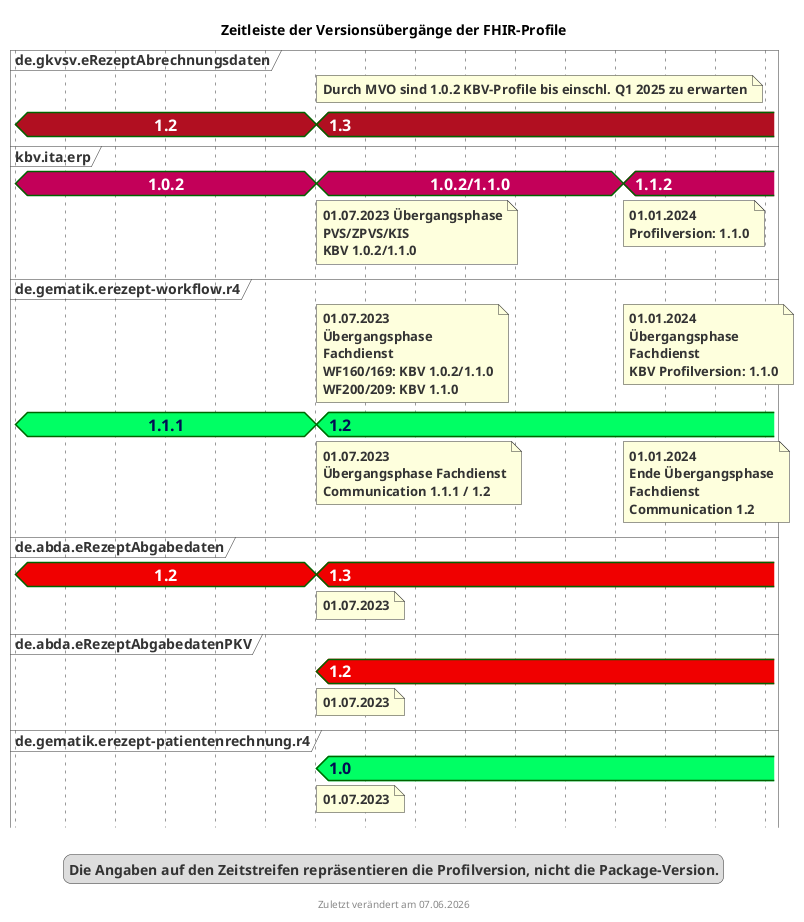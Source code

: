 @startuml fhir_version_timeline
<style>
timingDiagram {
  .kbvcolor {
    FontColor #ffffff
    Fontsize 16
    FontStyle bold
    Backgroundcolor #c30059
  }
  .gematikcolor {
    FontColor #000e52
    Fontsize 16
    FontStyle bold
    Backgroundcolor #00ff64
  }
  .davcolor {
    FontColor #ffffff
    Fontsize 16
    FontStyle bold
    BackgroundColor #f00000
  }
  .gkvcolor {
    FontColor #ffffff
    Fontsize 16
    FontStyle bold
    BackgroundColor #b10f21
  }
}
</style>
title Zeitleiste der Versionsübergänge der FHIR-Profile
footer Zuletzt verändert am %date("dd.MM.yyyy")


concise "de.gkvsv.eRezeptAbrechnungsdaten" as GKV <<gkvcolor>>
concise "kbv.ita.erp" as KBV <<kbvcolor>>
concise "de.gematik.erezept-workflow.r4" as gematik <<gematikcolor>>
concise "de.abda.eRezeptAbgabedaten" as DAV <<davcolor>>
concise "de.abda.eRezeptAbgabedatenPKV" as PKV <<davcolor>>
concise "de.gematik.erezept-patientenrechnung.r4" as gematikpkv <<gematikcolor>>


'30 days is scaled to 50 pixels
scale 2592000 as 50 pixels
hide time-axis

@2023/01/01
GKV is 1.2
KBV is 1.0.2
DAV is 1.2
gematik is 1.1.1

@2023/07/01
note bottom of KBV : 01.07.2023 Übergangsphase\nPVS/ZPVS/KIS\nKBV 1.0.2/1.1.0
note bottom of PKV : 01.07.2023
note top of gematik : 01.07.2023\nÜbergangsphase\nFachdienst\nWF160/169: KBV 1.0.2/1.1.0\nWF200/209: KBV 1.1.0
note bottom of gematik : 01.07.2023\nÜbergangsphase Fachdienst\nCommunication 1.1.1 / 1.2
note bottom of gematikpkv : 01.07.2023
note bottom of DAV : 01.07.2023
note top of GKV : Durch MVO sind 1.0.2 KBV-Profile bis einschl. Q1 2025 zu erwarten
KBV is "1.0.2/1.1.0"
gematik is 1.2
gematikpkv is 1.0
DAV is 1.3
PKV is 1.2
GKV is 1.3

@2024/01/01
note bottom of KBV : 01.01.2024 \nProfilversion: 1.1.0
note top of gematik : 01.01.2024\nÜbergangsphase\nFachdienst\nKBV Profilversion: 1.1.0
note bottom of gematik : 01.01.2024\nEnde Übergangsphase\nFachdienst\nCommunication 1.2
KBV is 1.1.2

@2024/03/01

legend
Die Angaben auf den Zeitstreifen repräsentieren die Profilversion, nicht die Package-Version.
end legend

@enduml